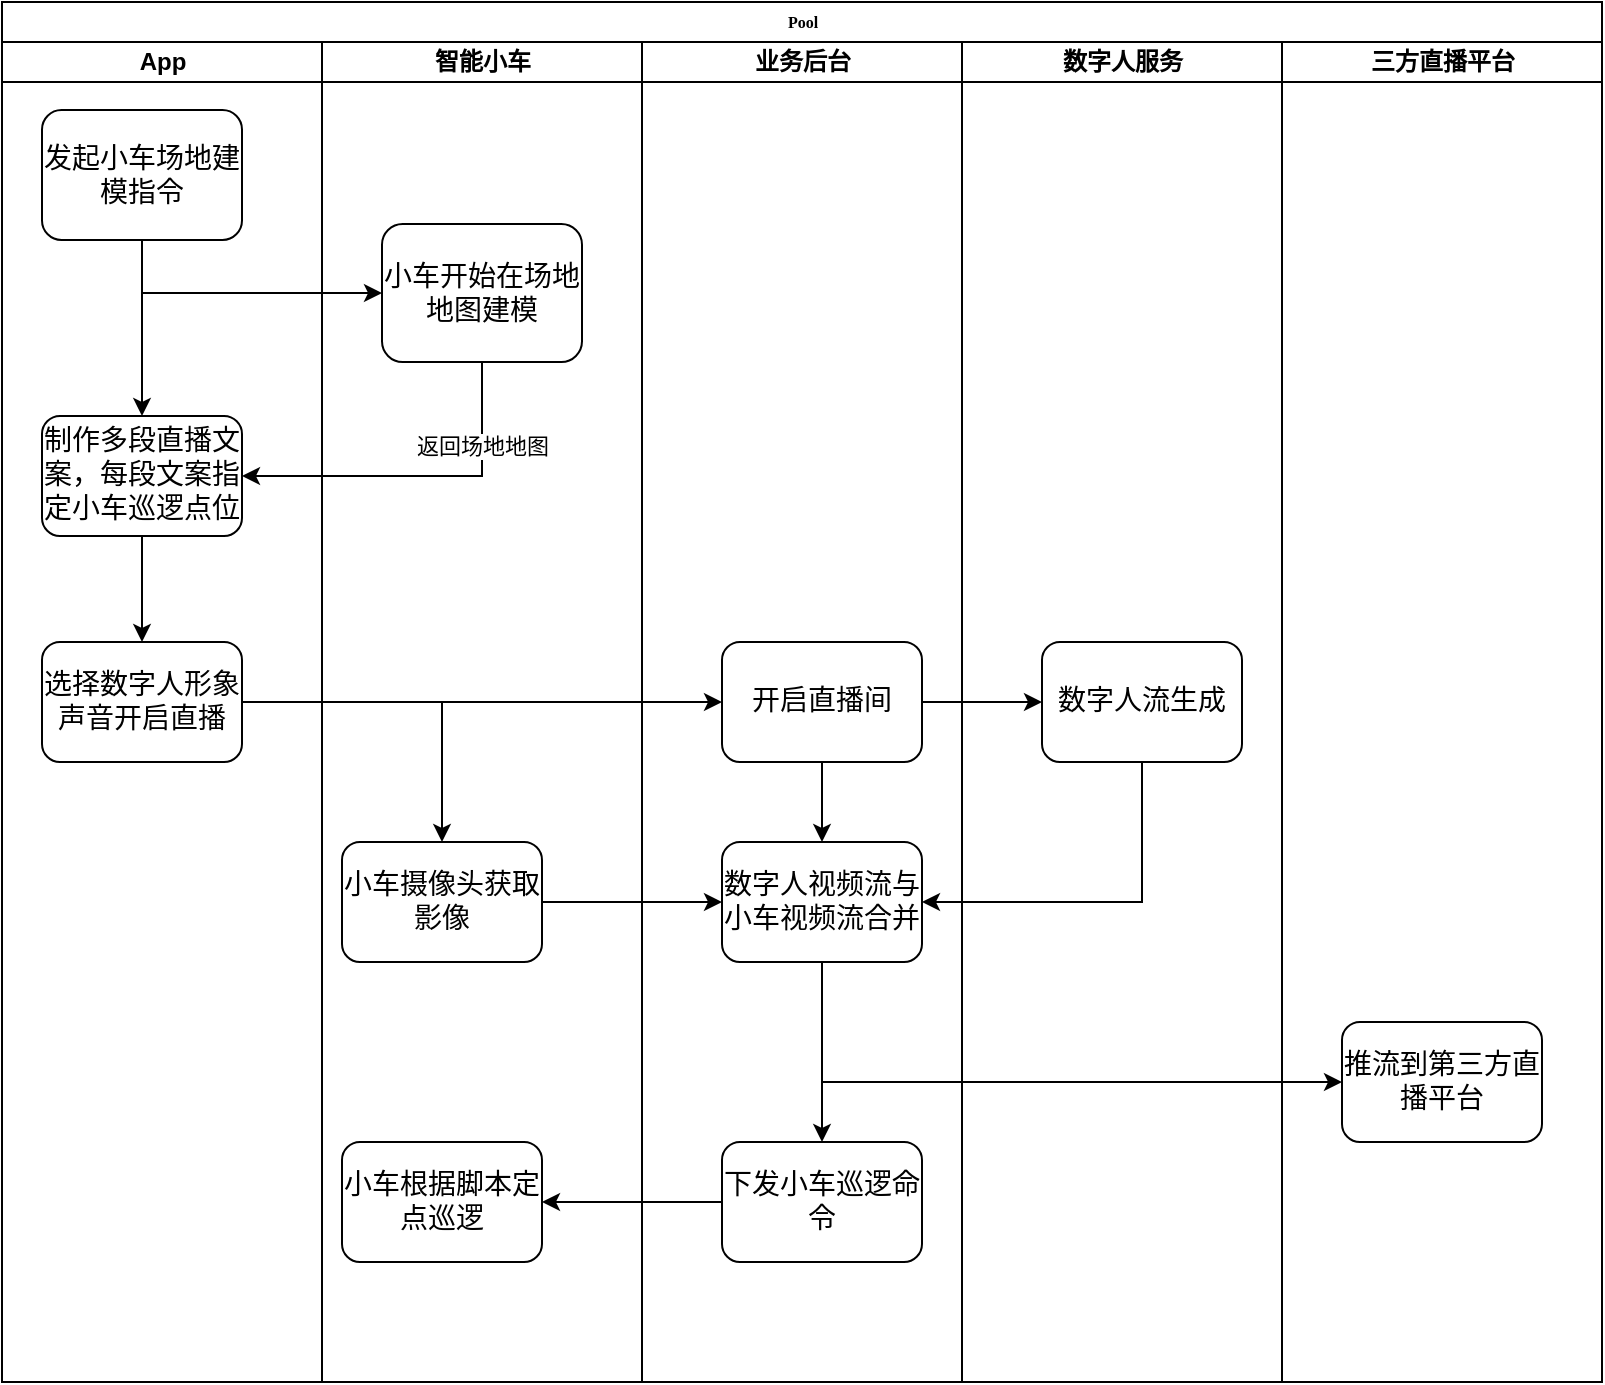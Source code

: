 <mxfile version="24.3.0" type="github">
  <diagram name="Page-1" id="74e2e168-ea6b-b213-b513-2b3c1d86103e">
    <mxGraphModel dx="919" dy="1431" grid="1" gridSize="10" guides="1" tooltips="1" connect="1" arrows="1" fold="1" page="1" pageScale="1" pageWidth="1100" pageHeight="850" background="none" math="0" shadow="0">
      <root>
        <mxCell id="0" />
        <mxCell id="1" parent="0" />
        <mxCell id="77e6c97f196da883-1" value="Pool" style="swimlane;html=1;childLayout=stackLayout;startSize=20;rounded=0;shadow=0;labelBackgroundColor=none;strokeWidth=1;fontFamily=Verdana;fontSize=8;align=center;" parent="1" vertex="1">
          <mxGeometry x="70" y="-110" width="800" height="690" as="geometry">
            <mxRectangle x="70" y="40" width="60" height="20" as="alternateBounds" />
          </mxGeometry>
        </mxCell>
        <mxCell id="77e6c97f196da883-2" value="App" style="swimlane;html=1;startSize=20;" parent="77e6c97f196da883-1" vertex="1">
          <mxGeometry y="20" width="160" height="670" as="geometry" />
        </mxCell>
        <mxCell id="seb6zSkZ8uJEWK3e91Ww-14" value="" style="edgeStyle=orthogonalEdgeStyle;rounded=0;orthogonalLoop=1;jettySize=auto;html=1;" edge="1" parent="77e6c97f196da883-2" source="77e6c97f196da883-8" target="seb6zSkZ8uJEWK3e91Ww-8">
          <mxGeometry relative="1" as="geometry" />
        </mxCell>
        <mxCell id="77e6c97f196da883-8" value="&lt;font style=&quot;font-size: 14px;&quot;&gt;发起小车场地建模指令&lt;/font&gt;" style="rounded=1;whiteSpace=wrap;html=1;shadow=0;labelBackgroundColor=none;strokeWidth=1;fontFamily=Verdana;fontSize=8;align=center;" parent="77e6c97f196da883-2" vertex="1">
          <mxGeometry x="20" y="34" width="100" height="65" as="geometry" />
        </mxCell>
        <mxCell id="seb6zSkZ8uJEWK3e91Ww-20" value="" style="edgeStyle=orthogonalEdgeStyle;rounded=0;orthogonalLoop=1;jettySize=auto;html=1;entryX=0.5;entryY=0;entryDx=0;entryDy=0;" edge="1" parent="77e6c97f196da883-2" source="seb6zSkZ8uJEWK3e91Ww-8" target="seb6zSkZ8uJEWK3e91Ww-26">
          <mxGeometry relative="1" as="geometry">
            <mxPoint x="70" y="305" as="targetPoint" />
          </mxGeometry>
        </mxCell>
        <mxCell id="seb6zSkZ8uJEWK3e91Ww-8" value="&lt;span style=&quot;font-size: 14px;&quot;&gt;制作多段直播文案，&lt;/span&gt;&lt;span style=&quot;font-size: 14px;&quot;&gt;每段文案指定小车巡逻点位&lt;/span&gt;" style="rounded=1;whiteSpace=wrap;html=1;shadow=0;labelBackgroundColor=none;strokeWidth=1;fontFamily=Verdana;fontSize=8;align=center;" vertex="1" parent="77e6c97f196da883-2">
          <mxGeometry x="20" y="187" width="100" height="60" as="geometry" />
        </mxCell>
        <mxCell id="seb6zSkZ8uJEWK3e91Ww-26" value="&lt;span style=&quot;font-size: 14px;&quot;&gt;选择数字人形象声音开启直播&lt;/span&gt;" style="rounded=1;whiteSpace=wrap;html=1;shadow=0;labelBackgroundColor=none;strokeWidth=1;fontFamily=Verdana;fontSize=8;align=center;" vertex="1" parent="77e6c97f196da883-2">
          <mxGeometry x="20" y="300" width="100" height="60" as="geometry" />
        </mxCell>
        <mxCell id="77e6c97f196da883-3" value="智能小车" style="swimlane;html=1;startSize=20;" parent="77e6c97f196da883-1" vertex="1">
          <mxGeometry x="160" y="20" width="160" height="670" as="geometry" />
        </mxCell>
        <mxCell id="seb6zSkZ8uJEWK3e91Ww-11" value="&lt;span style=&quot;font-size: 14px;&quot;&gt;小车开始在场地地图建模&lt;/span&gt;" style="rounded=1;whiteSpace=wrap;html=1;shadow=0;labelBackgroundColor=none;strokeWidth=1;fontFamily=Verdana;fontSize=8;align=center;" vertex="1" parent="77e6c97f196da883-3">
          <mxGeometry x="30" y="91" width="100" height="69" as="geometry" />
        </mxCell>
        <mxCell id="seb6zSkZ8uJEWK3e91Ww-32" value="&lt;span style=&quot;font-size: 14px;&quot;&gt;小车摄像头获取影像&lt;/span&gt;" style="rounded=1;whiteSpace=wrap;html=1;shadow=0;labelBackgroundColor=none;strokeWidth=1;fontFamily=Verdana;fontSize=8;align=center;" vertex="1" parent="77e6c97f196da883-3">
          <mxGeometry x="10" y="400" width="100" height="60" as="geometry" />
        </mxCell>
        <mxCell id="seb6zSkZ8uJEWK3e91Ww-51" value="&lt;span style=&quot;font-size: 14px;&quot;&gt;小车根据脚本定点巡逻&lt;/span&gt;" style="rounded=1;whiteSpace=wrap;html=1;shadow=0;labelBackgroundColor=none;strokeWidth=1;fontFamily=Verdana;fontSize=8;align=center;" vertex="1" parent="77e6c97f196da883-3">
          <mxGeometry x="10" y="550" width="100" height="60" as="geometry" />
        </mxCell>
        <mxCell id="77e6c97f196da883-4" value="业务后台" style="swimlane;html=1;startSize=20;" parent="77e6c97f196da883-1" vertex="1">
          <mxGeometry x="320" y="20" width="160" height="670" as="geometry" />
        </mxCell>
        <mxCell id="seb6zSkZ8uJEWK3e91Ww-25" value="" style="edgeStyle=orthogonalEdgeStyle;rounded=0;orthogonalLoop=1;jettySize=auto;html=1;entryX=0.5;entryY=0;entryDx=0;entryDy=0;" edge="1" parent="77e6c97f196da883-4" source="seb6zSkZ8uJEWK3e91Ww-23" target="seb6zSkZ8uJEWK3e91Ww-34">
          <mxGeometry relative="1" as="geometry">
            <mxPoint x="80" y="580" as="targetPoint" />
          </mxGeometry>
        </mxCell>
        <mxCell id="seb6zSkZ8uJEWK3e91Ww-23" value="&lt;span style=&quot;font-size: 14px;&quot;&gt;开启直播间&lt;/span&gt;" style="rounded=1;whiteSpace=wrap;html=1;shadow=0;labelBackgroundColor=none;strokeWidth=1;fontFamily=Verdana;fontSize=8;align=center;" vertex="1" parent="77e6c97f196da883-4">
          <mxGeometry x="40" y="300" width="100" height="60" as="geometry" />
        </mxCell>
        <mxCell id="seb6zSkZ8uJEWK3e91Ww-50" style="edgeStyle=orthogonalEdgeStyle;rounded=0;orthogonalLoop=1;jettySize=auto;html=1;" edge="1" parent="77e6c97f196da883-4" source="seb6zSkZ8uJEWK3e91Ww-34" target="seb6zSkZ8uJEWK3e91Ww-49">
          <mxGeometry relative="1" as="geometry" />
        </mxCell>
        <mxCell id="seb6zSkZ8uJEWK3e91Ww-34" value="&lt;span style=&quot;font-size: 14px;&quot;&gt;数字人视频流与小车视频流合并&lt;/span&gt;" style="rounded=1;whiteSpace=wrap;html=1;shadow=0;labelBackgroundColor=none;strokeWidth=1;fontFamily=Verdana;fontSize=8;align=center;" vertex="1" parent="77e6c97f196da883-4">
          <mxGeometry x="40" y="400" width="100" height="60" as="geometry" />
        </mxCell>
        <mxCell id="seb6zSkZ8uJEWK3e91Ww-49" value="&lt;span style=&quot;font-size: 14px;&quot;&gt;下发小车巡逻命令&lt;/span&gt;" style="rounded=1;whiteSpace=wrap;html=1;shadow=0;labelBackgroundColor=none;strokeWidth=1;fontFamily=Verdana;fontSize=8;align=center;" vertex="1" parent="77e6c97f196da883-4">
          <mxGeometry x="40" y="550" width="100" height="60" as="geometry" />
        </mxCell>
        <mxCell id="77e6c97f196da883-5" value="数字人服务" style="swimlane;html=1;startSize=20;" parent="77e6c97f196da883-1" vertex="1">
          <mxGeometry x="480" y="20" width="160" height="670" as="geometry" />
        </mxCell>
        <mxCell id="seb6zSkZ8uJEWK3e91Ww-29" value="&lt;span style=&quot;font-size: 14px;&quot;&gt;数字人流生成&lt;/span&gt;" style="rounded=1;whiteSpace=wrap;html=1;shadow=0;labelBackgroundColor=none;strokeWidth=1;fontFamily=Verdana;fontSize=8;align=center;" vertex="1" parent="77e6c97f196da883-5">
          <mxGeometry x="40" y="300" width="100" height="60" as="geometry" />
        </mxCell>
        <mxCell id="77e6c97f196da883-6" value="三方直播平台" style="swimlane;html=1;startSize=20;" parent="77e6c97f196da883-1" vertex="1">
          <mxGeometry x="640" y="20" width="160" height="670" as="geometry" />
        </mxCell>
        <mxCell id="seb6zSkZ8uJEWK3e91Ww-39" value="&lt;span style=&quot;font-size: 14px;&quot;&gt;推流到第三方直播平台&lt;/span&gt;" style="rounded=1;whiteSpace=wrap;html=1;shadow=0;labelBackgroundColor=none;strokeWidth=1;fontFamily=Verdana;fontSize=8;align=center;" vertex="1" parent="77e6c97f196da883-6">
          <mxGeometry x="30" y="490" width="100" height="60" as="geometry" />
        </mxCell>
        <mxCell id="seb6zSkZ8uJEWK3e91Ww-1" style="edgeStyle=orthogonalEdgeStyle;rounded=0;orthogonalLoop=1;jettySize=auto;html=1;exitX=0.5;exitY=1;exitDx=0;exitDy=0;entryX=0;entryY=0.5;entryDx=0;entryDy=0;" edge="1" parent="77e6c97f196da883-1" source="77e6c97f196da883-8" target="seb6zSkZ8uJEWK3e91Ww-11">
          <mxGeometry relative="1" as="geometry">
            <mxPoint x="70" y="175" as="targetPoint" />
          </mxGeometry>
        </mxCell>
        <mxCell id="seb6zSkZ8uJEWK3e91Ww-28" value="" style="edgeStyle=orthogonalEdgeStyle;rounded=0;orthogonalLoop=1;jettySize=auto;html=1;exitX=1;exitY=0.5;exitDx=0;exitDy=0;entryX=0;entryY=0.5;entryDx=0;entryDy=0;" edge="1" parent="77e6c97f196da883-1" source="seb6zSkZ8uJEWK3e91Ww-26" target="seb6zSkZ8uJEWK3e91Ww-23">
          <mxGeometry relative="1" as="geometry" />
        </mxCell>
        <mxCell id="seb6zSkZ8uJEWK3e91Ww-33" style="edgeStyle=orthogonalEdgeStyle;rounded=0;orthogonalLoop=1;jettySize=auto;html=1;" edge="1" parent="77e6c97f196da883-1" source="seb6zSkZ8uJEWK3e91Ww-26" target="seb6zSkZ8uJEWK3e91Ww-32">
          <mxGeometry relative="1" as="geometry" />
        </mxCell>
        <mxCell id="seb6zSkZ8uJEWK3e91Ww-35" value="" style="edgeStyle=orthogonalEdgeStyle;rounded=0;orthogonalLoop=1;jettySize=auto;html=1;entryX=0;entryY=0.5;entryDx=0;entryDy=0;" edge="1" parent="77e6c97f196da883-1" source="seb6zSkZ8uJEWK3e91Ww-32" target="seb6zSkZ8uJEWK3e91Ww-34">
          <mxGeometry relative="1" as="geometry" />
        </mxCell>
        <mxCell id="seb6zSkZ8uJEWK3e91Ww-43" value="" style="edgeStyle=orthogonalEdgeStyle;rounded=0;orthogonalLoop=1;jettySize=auto;html=1;" edge="1" parent="77e6c97f196da883-1" source="seb6zSkZ8uJEWK3e91Ww-23" target="seb6zSkZ8uJEWK3e91Ww-29">
          <mxGeometry relative="1" as="geometry" />
        </mxCell>
        <mxCell id="seb6zSkZ8uJEWK3e91Ww-44" style="edgeStyle=orthogonalEdgeStyle;rounded=0;orthogonalLoop=1;jettySize=auto;html=1;entryX=1;entryY=0.5;entryDx=0;entryDy=0;" edge="1" parent="77e6c97f196da883-1" source="seb6zSkZ8uJEWK3e91Ww-29" target="seb6zSkZ8uJEWK3e91Ww-34">
          <mxGeometry relative="1" as="geometry">
            <mxPoint x="580" y="640" as="targetPoint" />
            <Array as="points">
              <mxPoint x="570" y="450" />
            </Array>
          </mxGeometry>
        </mxCell>
        <mxCell id="seb6zSkZ8uJEWK3e91Ww-45" style="edgeStyle=orthogonalEdgeStyle;rounded=0;orthogonalLoop=1;jettySize=auto;html=1;entryX=0;entryY=0.5;entryDx=0;entryDy=0;" edge="1" parent="77e6c97f196da883-1" source="seb6zSkZ8uJEWK3e91Ww-34" target="seb6zSkZ8uJEWK3e91Ww-39">
          <mxGeometry relative="1" as="geometry">
            <Array as="points">
              <mxPoint x="410" y="540" />
            </Array>
          </mxGeometry>
        </mxCell>
        <mxCell id="seb6zSkZ8uJEWK3e91Ww-47" style="edgeStyle=orthogonalEdgeStyle;rounded=0;orthogonalLoop=1;jettySize=auto;html=1;entryX=1;entryY=0.5;entryDx=0;entryDy=0;" edge="1" parent="77e6c97f196da883-1" source="seb6zSkZ8uJEWK3e91Ww-11" target="seb6zSkZ8uJEWK3e91Ww-8">
          <mxGeometry relative="1" as="geometry">
            <Array as="points">
              <mxPoint x="240" y="237" />
            </Array>
          </mxGeometry>
        </mxCell>
        <mxCell id="seb6zSkZ8uJEWK3e91Ww-48" value="返回场地地图" style="edgeLabel;html=1;align=center;verticalAlign=middle;resizable=0;points=[];" vertex="1" connectable="0" parent="seb6zSkZ8uJEWK3e91Ww-47">
          <mxGeometry x="-0.525" relative="1" as="geometry">
            <mxPoint as="offset" />
          </mxGeometry>
        </mxCell>
        <mxCell id="seb6zSkZ8uJEWK3e91Ww-52" value="" style="edgeStyle=orthogonalEdgeStyle;rounded=0;orthogonalLoop=1;jettySize=auto;html=1;" edge="1" parent="77e6c97f196da883-1" source="seb6zSkZ8uJEWK3e91Ww-49" target="seb6zSkZ8uJEWK3e91Ww-51">
          <mxGeometry relative="1" as="geometry" />
        </mxCell>
      </root>
    </mxGraphModel>
  </diagram>
</mxfile>
